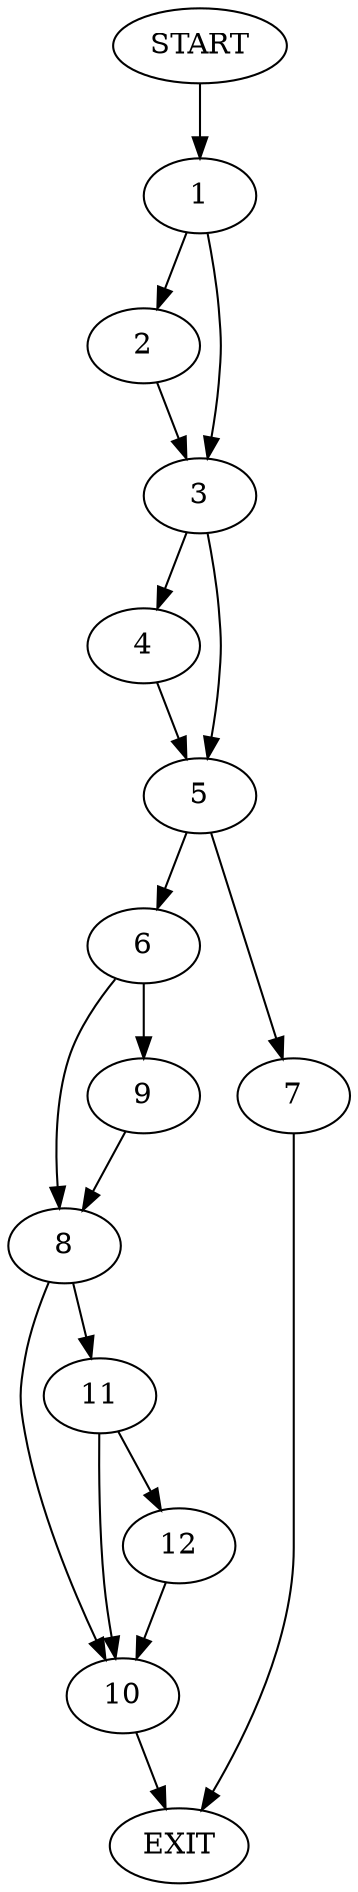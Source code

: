 digraph {
0 [label="START"]
13 [label="EXIT"]
0 -> 1
1 -> 2
1 -> 3
3 -> 4
3 -> 5
2 -> 3
5 -> 6
5 -> 7
4 -> 5
7 -> 13
6 -> 8
6 -> 9
8 -> 10
8 -> 11
9 -> 8
11 -> 12
11 -> 10
10 -> 13
12 -> 10
}
